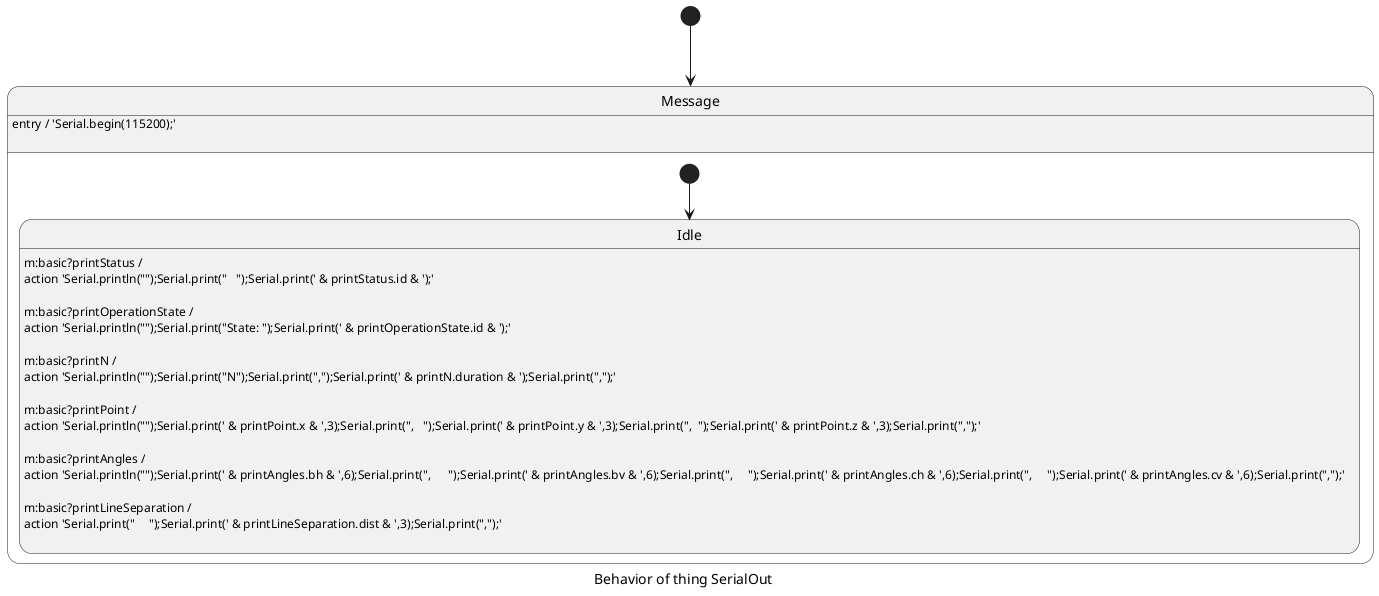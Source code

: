 @startuml
skinparam defaultTextAlignment left
caption Behavior of thing SerialOut
[*] --> Message
state Message{
state Idle{
	Idle : m:basic?printStatus / \naction 'Serial.println("");Serial.print("   ");Serial.print(' & printStatus.id & ');'\n
	Idle : m:basic?printOperationState / \naction 'Serial.println("");Serial.print("State: ");Serial.print(' & printOperationState.id & ');'\n
	Idle : m:basic?printN / \naction 'Serial.println("");Serial.print("N");Serial.print(",");Serial.print(' & printN.duration & ');Serial.print(",");'\n
	Idle : m:basic?printPoint / \naction 'Serial.println("");Serial.print(' & printPoint.x & ',3);Serial.print(",\t");Serial.print(' & printPoint.y & ',3);Serial.print(",\t");Serial.print(' & printPoint.z & ',3);Serial.print(",");'\n
	Idle : m:basic?printAngles / \naction 'Serial.println("");Serial.print(' & printAngles.bh & ',6);Serial.print(",\t");Serial.print(' & printAngles.bv & ',6);Serial.print(",\t");Serial.print(' & printAngles.ch & ',6);Serial.print(",\t");Serial.print(' & printAngles.cv & ',6);Serial.print(",");'\n
	Idle : m:basic?printLineSeparation / \naction 'Serial.print("\t");Serial.print(' & printLineSeparation.dist & ',3);Serial.print(",");'\n
}
[*] --> Idle
	Message : entry / 'Serial.begin(115200);'\n
}
@enduml

